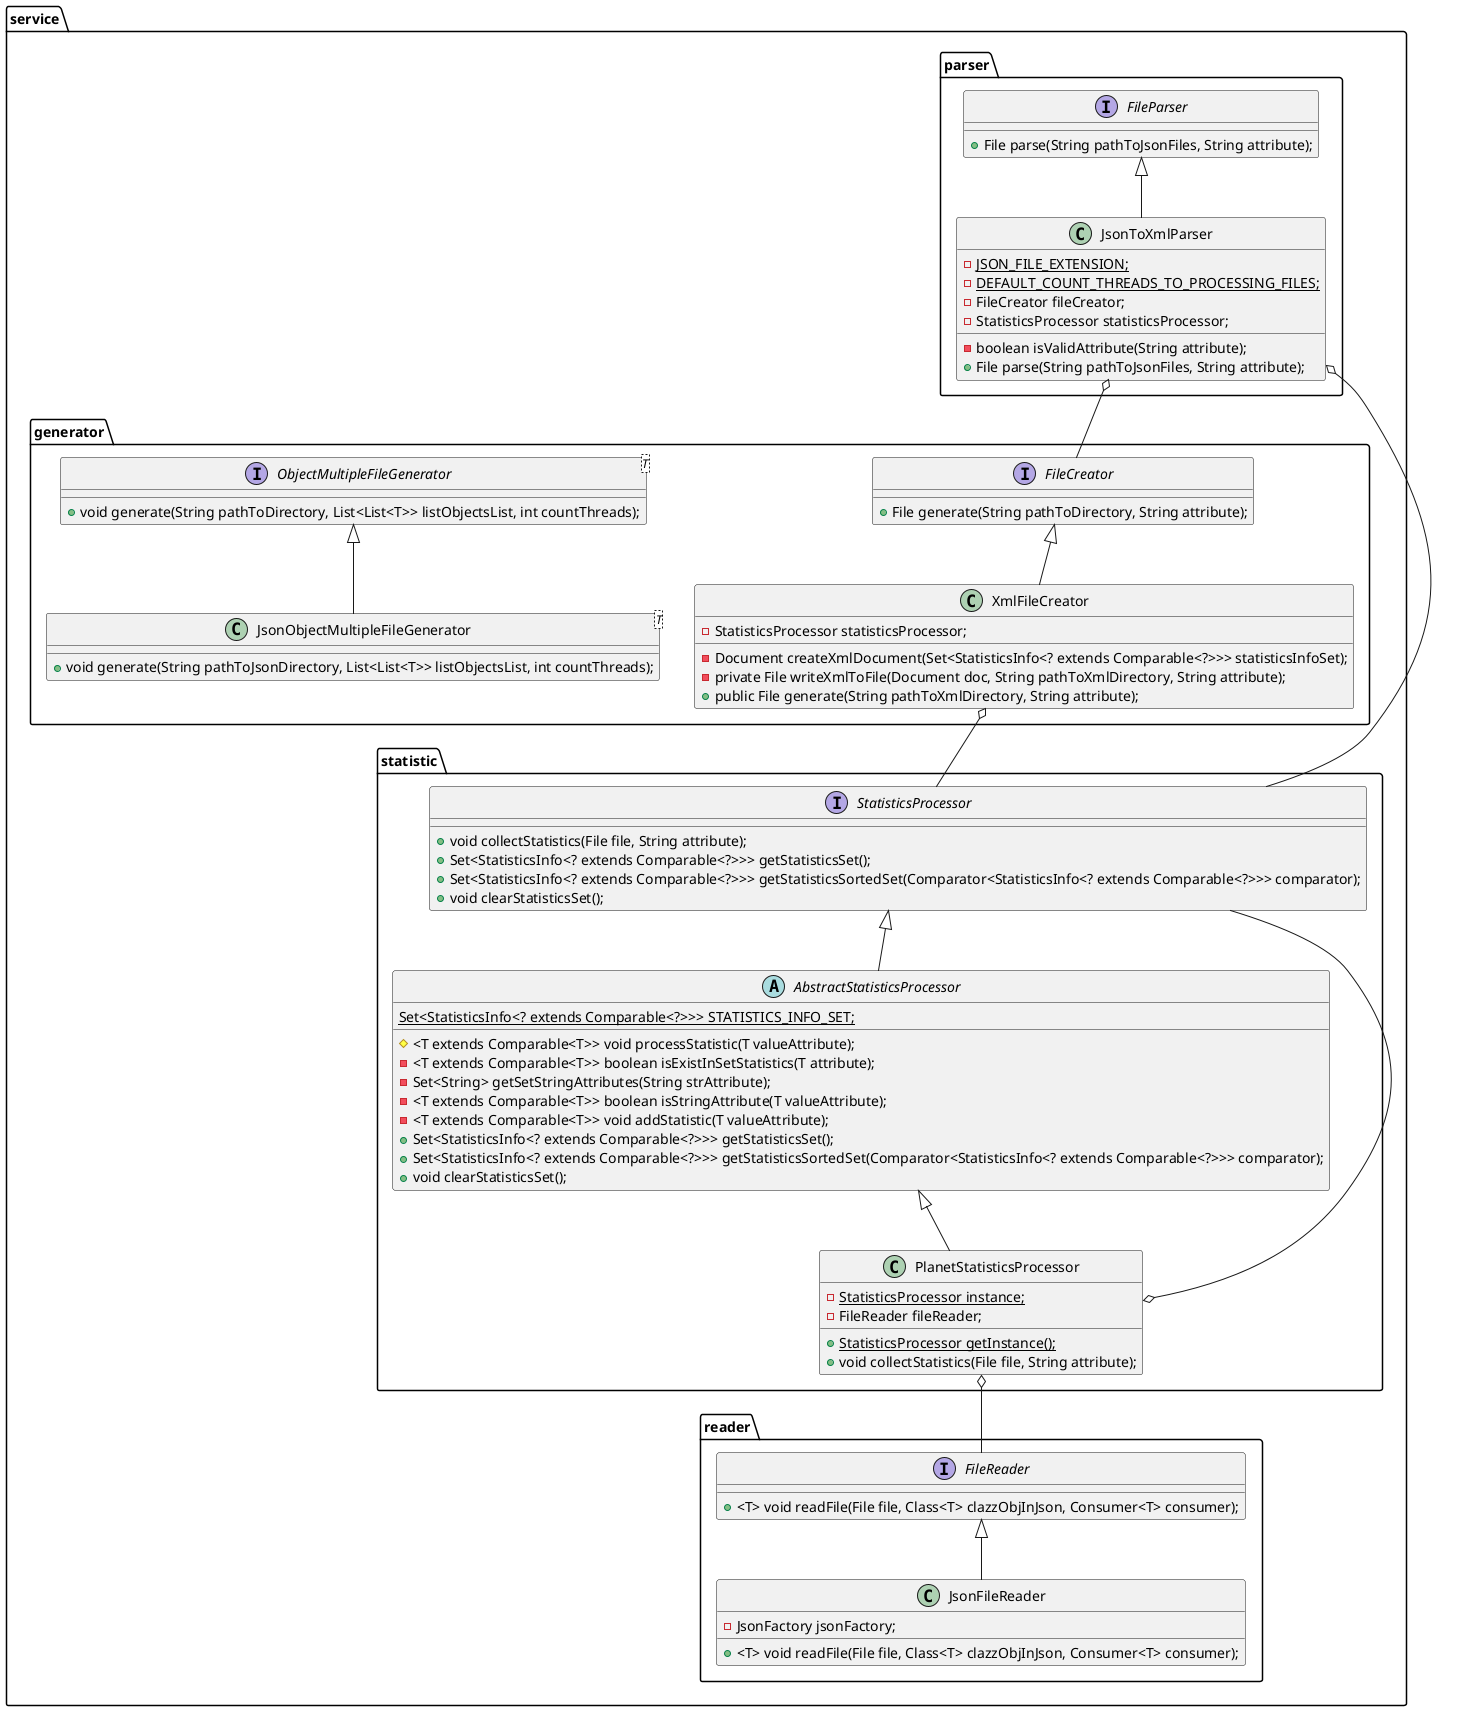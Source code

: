 @startuml
'https://plantuml.com/class-diagram

package service{
    package generator{
        interface FileCreator {
            + File generate(String pathToDirectory, String attribute);
        }
        interface ObjectMultipleFileGenerator<T> {
            + void generate(String pathToDirectory, List<List<T>> listObjectsList, int countThreads);
        }
        class JsonObjectMultipleFileGenerator<T>{
            + void generate(String pathToJsonDirectory, List<List<T>> listObjectsList, int countThreads);
        }
        class XmlFileCreator{
            - StatisticsProcessor statisticsProcessor;
            - Document createXmlDocument(Set<StatisticsInfo<? extends Comparable<?>>> statisticsInfoSet);
            - private File writeXmlToFile(Document doc, String pathToXmlDirectory, String attribute);
            + public File generate(String pathToXmlDirectory, String attribute);
        }
    }
    package parser{
        interface FileParser {
            + File parse(String pathToJsonFiles, String attribute);
        }
        class JsonToXmlParser{
            - {static} JSON_FILE_EXTENSION;
            - {static} DEFAULT_COUNT_THREADS_TO_PROCESSING_FILES;
            - FileCreator fileCreator;
            - StatisticsProcessor statisticsProcessor;
            - boolean isValidAttribute(String attribute);
            + File parse(String pathToJsonFiles, String attribute);
        }
    }
    package reader{
        interface FileReader{
            + <T> void readFile(File file, Class<T> clazzObjInJson, Consumer<T> consumer);
        }
        class JsonFileReader{
            - JsonFactory jsonFactory;
            + <T> void readFile(File file, Class<T> clazzObjInJson, Consumer<T> consumer);
        }
    }
    package statistic{
        interface StatisticsProcessor{
            + void collectStatistics(File file, String attribute);
            + Set<StatisticsInfo<? extends Comparable<?>>> getStatisticsSet();
            + Set<StatisticsInfo<? extends Comparable<?>>> getStatisticsSortedSet(Comparator<StatisticsInfo<? extends Comparable<?>>> comparator);
            + void clearStatisticsSet();
        }
        abstract class AbstractStatisticsProcessor{
            {static} Set<StatisticsInfo<? extends Comparable<?>>> STATISTICS_INFO_SET;
            # <T extends Comparable<T>> void processStatistic(T valueAttribute);
            - <T extends Comparable<T>> boolean isExistInSetStatistics(T attribute);
            - Set<String> getSetStringAttributes(String strAttribute);
            - <T extends Comparable<T>> boolean isStringAttribute(T valueAttribute);
            - <T extends Comparable<T>> void addStatistic(T valueAttribute);
            + Set<StatisticsInfo<? extends Comparable<?>>> getStatisticsSet();
            + Set<StatisticsInfo<? extends Comparable<?>>> getStatisticsSortedSet(Comparator<StatisticsInfo<? extends Comparable<?>>> comparator);
            + void clearStatisticsSet();

        }
        class PlanetStatisticsProcessor{
            - {static} StatisticsProcessor instance;
            - FileReader fileReader;
            + {static} StatisticsProcessor getInstance();
            + void collectStatistics(File file, String attribute);
        }
    }

FileCreator <|-- XmlFileCreator
ObjectMultipleFileGenerator <|-- JsonObjectMultipleFileGenerator

FileParser <|-- JsonToXmlParser

FileReader <|-- JsonFileReader

StatisticsProcessor <|-- AbstractStatisticsProcessor
AbstractStatisticsProcessor <|-- PlanetStatisticsProcessor


XmlFileCreator o-- StatisticsProcessor

JsonToXmlParser o-- FileCreator
JsonToXmlParser o-- StatisticsProcessor

PlanetStatisticsProcessor o-- StatisticsProcessor
PlanetStatisticsProcessor o-- FileReader

}

@enduml
